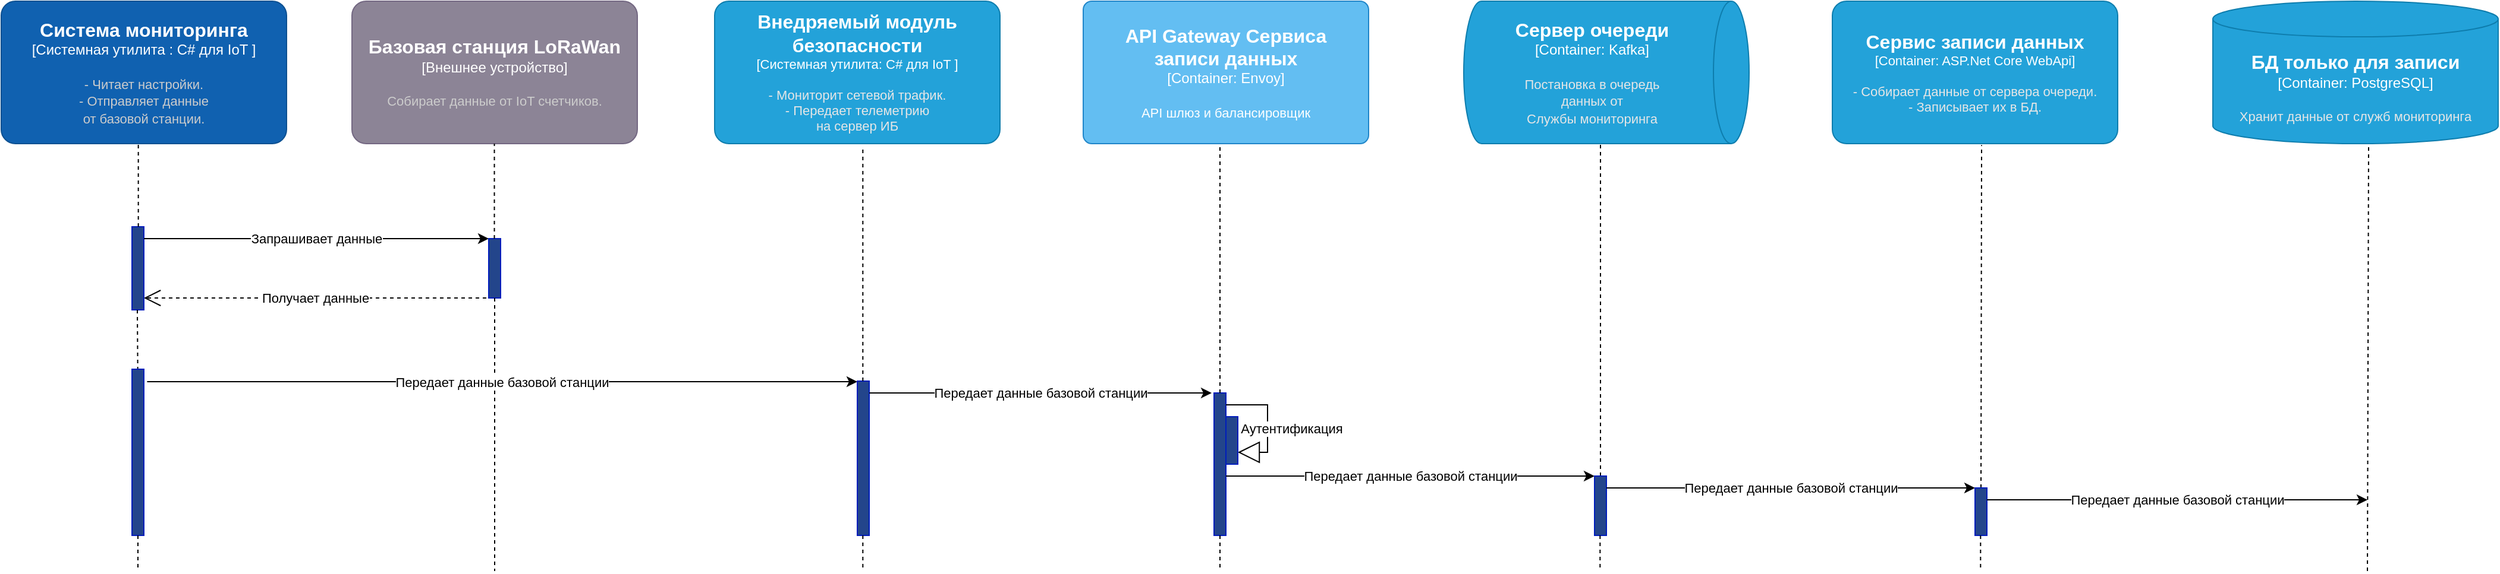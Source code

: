 <mxfile version="26.0.8">
  <diagram name="Страница — 1" id="XT0kT3ckuK0T27cfOW4f">
    <mxGraphModel dx="1434" dy="746" grid="1" gridSize="10" guides="1" tooltips="1" connect="1" arrows="1" fold="1" page="1" pageScale="1" pageWidth="827" pageHeight="1169" math="0" shadow="0">
      <root>
        <mxCell id="0" />
        <mxCell id="1" parent="0" />
        <object placeholders="1" c4Name="Базовая станция LoRaWan" c4Type="Внешнее устройство" c4Description="Собирает данные от IoT счетчиков." label="&lt;font style=&quot;font-size: 16px&quot;&gt;&lt;b&gt;%c4Name%&lt;/b&gt;&lt;/font&gt;&lt;div&gt;[%c4Type%]&lt;/div&gt;&lt;br&gt;&lt;div&gt;&lt;font style=&quot;font-size: 11px&quot;&gt;&lt;font color=&quot;#cccccc&quot;&gt;%c4Description%&lt;/font&gt;&lt;/div&gt;" id="QHbLWkiD5JW66AuetJ-y-1">
          <mxCell style="rounded=1;whiteSpace=wrap;html=1;labelBackgroundColor=none;fillColor=#8C8496;fontColor=#ffffff;align=center;arcSize=10;strokeColor=#736782;metaEdit=1;resizable=0;points=[[0.25,0,0],[0.5,0,0],[0.75,0,0],[1,0.25,0],[1,0.5,0],[1,0.75,0],[0.75,1,0],[0.5,1,0],[0.25,1,0],[0,0.75,0],[0,0.5,0],[0,0.25,0]];" parent="1" vertex="1">
            <mxGeometry x="315" y="40" width="240" height="120" as="geometry" />
          </mxCell>
        </object>
        <object placeholders="1" c4Name="Система мониторинга" c4Type="Системная утилита : C# для IoT " c4Description="- Читает настройки.&#xa;- Отправляет данные&#xa;от базовой станции." label="&lt;font style=&quot;font-size: 16px&quot;&gt;&lt;b&gt;%c4Name%&lt;/b&gt;&lt;/font&gt;&lt;div&gt;[%c4Type%]&lt;/div&gt;&lt;br&gt;&lt;div&gt;&lt;font style=&quot;font-size: 11px&quot;&gt;&lt;font color=&quot;#cccccc&quot;&gt;%c4Description%&lt;/font&gt;&lt;/div&gt;" id="QHbLWkiD5JW66AuetJ-y-2">
          <mxCell style="rounded=1;whiteSpace=wrap;html=1;labelBackgroundColor=none;fillColor=#1061B0;fontColor=#ffffff;align=center;arcSize=10;strokeColor=#0D5091;metaEdit=1;resizable=0;points=[[0.25,0,0],[0.5,0,0],[0.75,0,0],[1,0.25,0],[1,0.5,0],[1,0.75,0],[0.75,1,0],[0.5,1,0],[0.25,1,0],[0,0.75,0],[0,0.5,0],[0,0.25,0]];" parent="1" vertex="1">
            <mxGeometry x="20" y="40" width="240" height="120" as="geometry" />
          </mxCell>
        </object>
        <object placeholders="1" c4Name="Внедряемый модуль безопасности" c4Type="Системная утилита" c4Technology="C# для IoT " c4Description="- Мониторит сетевой трафик.&#xa;- Передает телеметрию&#xa;на сервер ИБ" label="&lt;font style=&quot;font-size: 16px&quot;&gt;&lt;b&gt;%c4Name%&lt;/b&gt;&lt;/font&gt;&lt;div&gt;[%c4Type%: %c4Technology%]&lt;/div&gt;&lt;br&gt;&lt;div&gt;&lt;font style=&quot;font-size: 11px&quot;&gt;&lt;font color=&quot;#E6E6E6&quot;&gt;%c4Description%&lt;/font&gt;&lt;/div&gt;" id="QHbLWkiD5JW66AuetJ-y-3">
          <mxCell style="rounded=1;whiteSpace=wrap;html=1;fontSize=11;labelBackgroundColor=none;fillColor=#23A2D9;fontColor=#ffffff;align=center;arcSize=10;strokeColor=#0E7DAD;metaEdit=1;resizable=0;points=[[0.25,0,0],[0.5,0,0],[0.75,0,0],[1,0.25,0],[1,0.5,0],[1,0.75,0],[0.75,1,0],[0.5,1,0],[0.25,1,0],[0,0.75,0],[0,0.5,0],[0,0.25,0]];" parent="1" vertex="1">
            <mxGeometry x="620" y="40" width="240" height="120" as="geometry" />
          </mxCell>
        </object>
        <object placeholders="1" c4Name="API Gateway Сервиса&#xa;записи данных " c4Type="Container" c4Technology="Envoy" c4Description="API шлюз и балансировщик" label="&lt;font style=&quot;font-size: 16px&quot;&gt;&lt;b&gt;%c4Name%&lt;/b&gt;&lt;/font&gt;&lt;div&gt;[%c4Type%: %c4Technology%]&lt;/div&gt;&lt;br&gt;&lt;div&gt;&lt;font style=&quot;font-size: 11px&quot;&gt;%c4Description%&lt;/font&gt;&lt;/div&gt;" id="QHbLWkiD5JW66AuetJ-y-4">
          <mxCell style="rounded=1;whiteSpace=wrap;html=1;labelBackgroundColor=none;fillColor=#63BEF2;fontColor=#ffffff;align=center;arcSize=6;strokeColor=#2086C9;metaEdit=1;resizable=0;points=[[0.25,0,0],[0.5,0,0],[0.75,0,0],[1,0.25,0],[1,0.5,0],[1,0.75,0],[0.75,1,0],[0.5,1,0],[0.25,1,0],[0,0.75,0],[0,0.5,0],[0,0.25,0]];" parent="1" vertex="1">
            <mxGeometry x="930" y="40" width="240" height="120" as="geometry" />
          </mxCell>
        </object>
        <object placeholders="1" c4Name="Сервер очереди" c4Type="Container" c4Technology="Kafka" c4Description="Постановка в очередь&#xa; данных от&#xa;Службы мониторинга" label="&lt;font style=&quot;font-size: 16px&quot;&gt;&lt;b&gt;%c4Name%&lt;/b&gt;&lt;/font&gt;&lt;div&gt;[%c4Type%:&amp;nbsp;%c4Technology%]&lt;/div&gt;&lt;br&gt;&lt;div&gt;&lt;font style=&quot;font-size: 11px&quot;&gt;&lt;font color=&quot;#E6E6E6&quot;&gt;%c4Description%&lt;/font&gt;&lt;/div&gt;" id="QHbLWkiD5JW66AuetJ-y-5">
          <mxCell style="shape=cylinder3;size=15;direction=south;whiteSpace=wrap;html=1;boundedLbl=1;rounded=0;labelBackgroundColor=none;fillColor=#23A2D9;fontSize=12;fontColor=#ffffff;align=center;strokeColor=#0E7DAD;metaEdit=1;points=[[0.5,0,0],[1,0.25,0],[1,0.5,0],[1,0.75,0],[0.5,1,0],[0,0.75,0],[0,0.5,0],[0,0.25,0]];resizable=0;" parent="1" vertex="1">
            <mxGeometry x="1250" y="40" width="240" height="120" as="geometry" />
          </mxCell>
        </object>
        <object placeholders="1" c4Name="Сервис записи данных" c4Type="Container" c4Technology="ASP.Net Core WebApi" c4Description="- Собирает данные от сервера очереди.&#xa;- Записывает их в БД." label="&lt;font style=&quot;font-size: 16px&quot;&gt;&lt;b&gt;%c4Name%&lt;/b&gt;&lt;/font&gt;&lt;div&gt;[%c4Type%: %c4Technology%]&lt;/div&gt;&lt;br&gt;&lt;div&gt;&lt;font style=&quot;font-size: 11px&quot;&gt;&lt;font color=&quot;#E6E6E6&quot;&gt;%c4Description%&lt;/font&gt;&lt;/div&gt;" id="QHbLWkiD5JW66AuetJ-y-6">
          <mxCell style="rounded=1;whiteSpace=wrap;html=1;fontSize=11;labelBackgroundColor=none;fillColor=#23A2D9;fontColor=#ffffff;align=center;arcSize=10;strokeColor=#0E7DAD;metaEdit=1;resizable=0;points=[[0.25,0,0],[0.5,0,0],[0.75,0,0],[1,0.25,0],[1,0.5,0],[1,0.75,0],[0.75,1,0],[0.5,1,0],[0.25,1,0],[0,0.75,0],[0,0.5,0],[0,0.25,0]];" parent="1" vertex="1">
            <mxGeometry x="1560" y="40" width="240" height="120" as="geometry" />
          </mxCell>
        </object>
        <object placeholders="1" c4Name="БД только для записи" c4Type="Container" c4Technology="PostgreSQL" c4Description="Хранит данные от служб мониторинга" label="&lt;font style=&quot;font-size: 16px&quot;&gt;&lt;b&gt;%c4Name%&lt;/b&gt;&lt;/font&gt;&lt;div&gt;[%c4Type%:&amp;nbsp;%c4Technology%]&lt;/div&gt;&lt;br&gt;&lt;div&gt;&lt;font style=&quot;font-size: 11px&quot;&gt;&lt;font color=&quot;#E6E6E6&quot;&gt;%c4Description%&lt;/font&gt;&lt;/div&gt;" id="QHbLWkiD5JW66AuetJ-y-7">
          <mxCell style="shape=cylinder3;size=15;whiteSpace=wrap;html=1;boundedLbl=1;rounded=0;labelBackgroundColor=none;fillColor=#23A2D9;fontSize=12;fontColor=#ffffff;align=center;strokeColor=#0E7DAD;metaEdit=1;points=[[0.5,0,0],[1,0.25,0],[1,0.5,0],[1,0.75,0],[0.5,1,0],[0,0.75,0],[0,0.5,0],[0,0.25,0]];resizable=0;" parent="1" vertex="1">
            <mxGeometry x="1880" y="40" width="240" height="120" as="geometry" />
          </mxCell>
        </object>
        <mxCell id="QHbLWkiD5JW66AuetJ-y-8" value="" style="html=1;points=[[0,0,0,0,5],[0,1,0,0,-5],[1,0,0,0,5],[1,1,0,0,-5]];perimeter=orthogonalPerimeter;outlineConnect=0;targetShapes=umlLifeline;portConstraint=eastwest;newEdgeStyle={&quot;curved&quot;:0,&quot;rounded&quot;:0};fillColor=light-dark(#23458b, #6db2ff);fontColor=#ffffff;strokeColor=#001DBC;" parent="1" vertex="1">
          <mxGeometry x="130" y="230" width="10" height="70" as="geometry" />
        </mxCell>
        <mxCell id="QHbLWkiD5JW66AuetJ-y-9" value="" style="endArrow=none;dashed=1;html=1;rounded=0;" parent="1" edge="1">
          <mxGeometry width="50" height="50" relative="1" as="geometry">
            <mxPoint x="134.5" y="300.0" as="sourcePoint" />
            <mxPoint x="134.84" y="350" as="targetPoint" />
          </mxGeometry>
        </mxCell>
        <mxCell id="QHbLWkiD5JW66AuetJ-y-10" value="" style="endArrow=none;dashed=1;html=1;rounded=0;entryX=0.5;entryY=1;entryDx=0;entryDy=0;entryPerimeter=0;" parent="1" edge="1">
          <mxGeometry width="50" height="50" relative="1" as="geometry">
            <mxPoint x="135.33" y="230" as="sourcePoint" />
            <mxPoint x="135.33" y="160" as="targetPoint" />
          </mxGeometry>
        </mxCell>
        <mxCell id="QHbLWkiD5JW66AuetJ-y-11" value="" style="endArrow=classic;html=1;rounded=0;" parent="1" edge="1">
          <mxGeometry relative="1" as="geometry">
            <mxPoint x="140" y="240" as="sourcePoint" />
            <mxPoint x="430" y="240" as="targetPoint" />
          </mxGeometry>
        </mxCell>
        <mxCell id="QHbLWkiD5JW66AuetJ-y-12" value="Запрашивает данные" style="edgeLabel;resizable=0;html=1;;align=center;verticalAlign=middle;" parent="QHbLWkiD5JW66AuetJ-y-11" connectable="0" vertex="1">
          <mxGeometry relative="1" as="geometry" />
        </mxCell>
        <mxCell id="QHbLWkiD5JW66AuetJ-y-13" value="" style="html=1;points=[[0,0,0,0,5],[0,1,0,0,-5],[1,0,0,0,5],[1,1,0,0,-5]];perimeter=orthogonalPerimeter;outlineConnect=0;targetShapes=umlLifeline;portConstraint=eastwest;newEdgeStyle={&quot;curved&quot;:0,&quot;rounded&quot;:0};fillColor=light-dark(#23458b, #6db2ff);fontColor=#ffffff;strokeColor=#001DBC;" parent="1" vertex="1">
          <mxGeometry x="430" y="240" width="10" height="50" as="geometry" />
        </mxCell>
        <mxCell id="QHbLWkiD5JW66AuetJ-y-14" value="" style="endArrow=none;dashed=1;html=1;rounded=0;" parent="1" source="QHbLWkiD5JW66AuetJ-y-13" edge="1">
          <mxGeometry width="50" height="50" relative="1" as="geometry">
            <mxPoint x="434.66" y="400.0" as="sourcePoint" />
            <mxPoint x="435" y="520" as="targetPoint" />
          </mxGeometry>
        </mxCell>
        <mxCell id="QHbLWkiD5JW66AuetJ-y-15" value="" style="endArrow=classic;html=1;rounded=0;exitX=1.272;exitY=0.075;exitDx=0;exitDy=0;exitPerimeter=0;" parent="1" source="QHbLWkiD5JW66AuetJ-y-25" target="QHbLWkiD5JW66AuetJ-y-31" edge="1">
          <mxGeometry relative="1" as="geometry">
            <mxPoint x="440" y="360" as="sourcePoint" />
            <mxPoint x="780.0" y="360" as="targetPoint" />
          </mxGeometry>
        </mxCell>
        <mxCell id="QHbLWkiD5JW66AuetJ-y-16" value="Передает данные базовой станции" style="edgeLabel;resizable=0;html=1;;align=center;verticalAlign=middle;" parent="QHbLWkiD5JW66AuetJ-y-15" connectable="0" vertex="1">
          <mxGeometry relative="1" as="geometry" />
        </mxCell>
        <mxCell id="QHbLWkiD5JW66AuetJ-y-17" value="" style="endArrow=none;dashed=1;html=1;rounded=0;entryX=0.5;entryY=1;entryDx=0;entryDy=0;entryPerimeter=0;" parent="1" source="QHbLWkiD5JW66AuetJ-y-13" edge="1">
          <mxGeometry width="50" height="50" relative="1" as="geometry">
            <mxPoint x="434.76" y="230" as="sourcePoint" />
            <mxPoint x="434.76" y="160" as="targetPoint" />
          </mxGeometry>
        </mxCell>
        <mxCell id="QHbLWkiD5JW66AuetJ-y-18" value="" style="html=1;points=[[0,0,0,0,5],[0,1,0,0,-5],[1,0,0,0,5],[1,1,0,0,-5]];perimeter=orthogonalPerimeter;outlineConnect=0;targetShapes=umlLifeline;portConstraint=eastwest;newEdgeStyle={&quot;curved&quot;:0,&quot;rounded&quot;:0};fillColor=light-dark(#23458b, #6db2ff);fontColor=#ffffff;strokeColor=#001DBC;" parent="1" vertex="1">
          <mxGeometry x="1040" y="370" width="10" height="120" as="geometry" />
        </mxCell>
        <mxCell id="QHbLWkiD5JW66AuetJ-y-19" value="" style="endArrow=none;dashed=1;html=1;rounded=0;" parent="1" edge="1">
          <mxGeometry width="50" height="50" relative="1" as="geometry">
            <mxPoint x="1045" y="490" as="sourcePoint" />
            <mxPoint x="1045" y="520" as="targetPoint" />
          </mxGeometry>
        </mxCell>
        <mxCell id="QHbLWkiD5JW66AuetJ-y-20" value="" style="endArrow=classic;html=1;rounded=0;" parent="1" edge="1">
          <mxGeometry relative="1" as="geometry">
            <mxPoint x="1050" y="440" as="sourcePoint" />
            <mxPoint x="1360" y="440" as="targetPoint" />
          </mxGeometry>
        </mxCell>
        <mxCell id="QHbLWkiD5JW66AuetJ-y-21" value="Передает данные базовой станции" style="edgeLabel;resizable=0;html=1;;align=center;verticalAlign=middle;" parent="QHbLWkiD5JW66AuetJ-y-20" connectable="0" vertex="1">
          <mxGeometry relative="1" as="geometry" />
        </mxCell>
        <mxCell id="QHbLWkiD5JW66AuetJ-y-22" value="" style="endArrow=none;dashed=1;html=1;rounded=0;entryX=0.523;entryY=1.014;entryDx=0;entryDy=0;entryPerimeter=0;" parent="1" source="QHbLWkiD5JW66AuetJ-y-18" edge="1">
          <mxGeometry width="50" height="50" relative="1" as="geometry">
            <mxPoint x="1045" y="300" as="sourcePoint" />
            <mxPoint x="1045" y="162" as="targetPoint" />
          </mxGeometry>
        </mxCell>
        <mxCell id="QHbLWkiD5JW66AuetJ-y-23" value="Аутентификация" style="endArrow=block;endSize=16;endFill=0;html=1;rounded=0;" parent="1" edge="1">
          <mxGeometry x="0.1" y="20" width="160" relative="1" as="geometry">
            <mxPoint x="1050" y="380" as="sourcePoint" />
            <mxPoint x="1060" y="420" as="targetPoint" />
            <Array as="points">
              <mxPoint x="1085" y="380" />
              <mxPoint x="1085" y="420" />
            </Array>
            <mxPoint as="offset" />
          </mxGeometry>
        </mxCell>
        <mxCell id="QHbLWkiD5JW66AuetJ-y-24" value="Получает данные" style="endArrow=open;endSize=12;dashed=1;html=1;rounded=0;" parent="1" edge="1">
          <mxGeometry width="160" relative="1" as="geometry">
            <mxPoint x="428" y="290" as="sourcePoint" />
            <mxPoint x="140" y="290" as="targetPoint" />
            <mxPoint as="offset" />
          </mxGeometry>
        </mxCell>
        <mxCell id="QHbLWkiD5JW66AuetJ-y-25" value="" style="html=1;points=[[0,0,0,0,5],[0,1,0,0,-5],[1,0,0,0,5],[1,1,0,0,-5]];perimeter=orthogonalPerimeter;outlineConnect=0;targetShapes=umlLifeline;portConstraint=eastwest;newEdgeStyle={&quot;curved&quot;:0,&quot;rounded&quot;:0};fillColor=light-dark(#23458b, #6db2ff);fontColor=#ffffff;strokeColor=#001DBC;" parent="1" vertex="1">
          <mxGeometry x="130" y="350" width="10" height="140" as="geometry" />
        </mxCell>
        <mxCell id="QHbLWkiD5JW66AuetJ-y-26" value="" style="html=1;points=[[0,0,0,0,5],[0,1,0,0,-5],[1,0,0,0,5],[1,1,0,0,-5]];perimeter=orthogonalPerimeter;outlineConnect=0;targetShapes=umlLifeline;portConstraint=eastwest;newEdgeStyle={&quot;curved&quot;:0,&quot;rounded&quot;:0};fillColor=light-dark(#23458b, #6db2ff);fontColor=#ffffff;strokeColor=#001DBC;" parent="1" vertex="1">
          <mxGeometry x="1050" y="390" width="10" height="40" as="geometry" />
        </mxCell>
        <mxCell id="QHbLWkiD5JW66AuetJ-y-27" value="" style="endArrow=none;dashed=1;html=1;rounded=0;" parent="1" source="QHbLWkiD5JW66AuetJ-y-25" edge="1">
          <mxGeometry width="50" height="50" relative="1" as="geometry">
            <mxPoint x="134.66" y="460" as="sourcePoint" />
            <mxPoint x="135" y="520" as="targetPoint" />
          </mxGeometry>
        </mxCell>
        <mxCell id="QHbLWkiD5JW66AuetJ-y-28" value="" style="endArrow=none;dashed=1;html=1;rounded=0;entryX=0.523;entryY=1.014;entryDx=0;entryDy=0;entryPerimeter=0;" parent="1" edge="1">
          <mxGeometry width="50" height="50" relative="1" as="geometry">
            <mxPoint x="1365" y="440" as="sourcePoint" />
            <mxPoint x="1365" y="160" as="targetPoint" />
          </mxGeometry>
        </mxCell>
        <mxCell id="QHbLWkiD5JW66AuetJ-y-29" value="" style="html=1;points=[[0,0,0,0,5],[0,1,0,0,-5],[1,0,0,0,5],[1,1,0,0,-5]];perimeter=orthogonalPerimeter;outlineConnect=0;targetShapes=umlLifeline;portConstraint=eastwest;newEdgeStyle={&quot;curved&quot;:0,&quot;rounded&quot;:0};fillColor=light-dark(#23458b, #6db2ff);fontColor=#ffffff;strokeColor=#001DBC;" parent="1" vertex="1">
          <mxGeometry x="1360" y="440" width="10" height="50" as="geometry" />
        </mxCell>
        <mxCell id="QHbLWkiD5JW66AuetJ-y-30" value="" style="endArrow=none;dashed=1;html=1;rounded=0;" parent="1" edge="1">
          <mxGeometry width="50" height="50" relative="1" as="geometry">
            <mxPoint x="1364.66" y="490" as="sourcePoint" />
            <mxPoint x="1364.66" y="520" as="targetPoint" />
          </mxGeometry>
        </mxCell>
        <mxCell id="QHbLWkiD5JW66AuetJ-y-31" value="" style="html=1;points=[[0,0,0,0,5],[0,1,0,0,-5],[1,0,0,0,5],[1,1,0,0,-5]];perimeter=orthogonalPerimeter;outlineConnect=0;targetShapes=umlLifeline;portConstraint=eastwest;newEdgeStyle={&quot;curved&quot;:0,&quot;rounded&quot;:0};fillColor=light-dark(#23458b, #6db2ff);fontColor=#ffffff;strokeColor=#001DBC;" parent="1" vertex="1">
          <mxGeometry x="740" y="360" width="10" height="130" as="geometry" />
        </mxCell>
        <mxCell id="QHbLWkiD5JW66AuetJ-y-32" value="" style="endArrow=none;dashed=1;html=1;rounded=0;entryX=0.523;entryY=1.014;entryDx=0;entryDy=0;entryPerimeter=0;" parent="1" edge="1">
          <mxGeometry width="50" height="50" relative="1" as="geometry">
            <mxPoint x="744.66" y="360" as="sourcePoint" />
            <mxPoint x="744.66" y="162" as="targetPoint" />
          </mxGeometry>
        </mxCell>
        <mxCell id="QHbLWkiD5JW66AuetJ-y-33" value="" style="endArrow=classic;html=1;rounded=0;exitX=1.272;exitY=0.075;exitDx=0;exitDy=0;exitPerimeter=0;" parent="1" edge="1">
          <mxGeometry relative="1" as="geometry">
            <mxPoint x="750" y="370" as="sourcePoint" />
            <mxPoint x="1038" y="370" as="targetPoint" />
          </mxGeometry>
        </mxCell>
        <mxCell id="QHbLWkiD5JW66AuetJ-y-34" value="Передает данные базовой станции" style="edgeLabel;resizable=0;html=1;;align=center;verticalAlign=middle;" parent="QHbLWkiD5JW66AuetJ-y-33" connectable="0" vertex="1">
          <mxGeometry relative="1" as="geometry" />
        </mxCell>
        <mxCell id="QHbLWkiD5JW66AuetJ-y-35" value="" style="endArrow=none;dashed=1;html=1;rounded=0;" parent="1" edge="1">
          <mxGeometry width="50" height="50" relative="1" as="geometry">
            <mxPoint x="744.66" y="490" as="sourcePoint" />
            <mxPoint x="744.66" y="520" as="targetPoint" />
          </mxGeometry>
        </mxCell>
        <mxCell id="QHbLWkiD5JW66AuetJ-y-36" value="" style="endArrow=classic;html=1;rounded=0;" parent="1" edge="1">
          <mxGeometry relative="1" as="geometry">
            <mxPoint x="1370" y="450" as="sourcePoint" />
            <mxPoint x="1680" y="450" as="targetPoint" />
          </mxGeometry>
        </mxCell>
        <mxCell id="QHbLWkiD5JW66AuetJ-y-37" value="Передает данные базовой станции" style="edgeLabel;resizable=0;html=1;;align=center;verticalAlign=middle;" parent="QHbLWkiD5JW66AuetJ-y-36" connectable="0" vertex="1">
          <mxGeometry relative="1" as="geometry" />
        </mxCell>
        <mxCell id="QHbLWkiD5JW66AuetJ-y-38" value="" style="endArrow=none;dashed=1;html=1;rounded=0;entryX=0.523;entryY=1.01;entryDx=0;entryDy=0;entryPerimeter=0;" parent="1" target="QHbLWkiD5JW66AuetJ-y-6" edge="1">
          <mxGeometry width="50" height="50" relative="1" as="geometry">
            <mxPoint x="1685" y="450" as="sourcePoint" />
            <mxPoint x="1685" y="170" as="targetPoint" />
          </mxGeometry>
        </mxCell>
        <mxCell id="QHbLWkiD5JW66AuetJ-y-39" value="" style="html=1;points=[[0,0,0,0,5],[0,1,0,0,-5],[1,0,0,0,5],[1,1,0,0,-5]];perimeter=orthogonalPerimeter;outlineConnect=0;targetShapes=umlLifeline;portConstraint=eastwest;newEdgeStyle={&quot;curved&quot;:0,&quot;rounded&quot;:0};fillColor=light-dark(#23458b, #6db2ff);fontColor=#ffffff;strokeColor=#001DBC;" parent="1" vertex="1">
          <mxGeometry x="1680" y="450" width="10" height="40" as="geometry" />
        </mxCell>
        <mxCell id="QHbLWkiD5JW66AuetJ-y-40" value="" style="endArrow=none;dashed=1;html=1;rounded=0;" parent="1" edge="1">
          <mxGeometry width="50" height="50" relative="1" as="geometry">
            <mxPoint x="1684.66" y="490" as="sourcePoint" />
            <mxPoint x="1684.66" y="520" as="targetPoint" />
          </mxGeometry>
        </mxCell>
        <mxCell id="QHbLWkiD5JW66AuetJ-y-41" value="" style="endArrow=none;dashed=1;html=1;rounded=0;entryX=0.523;entryY=1.01;entryDx=0;entryDy=0;entryPerimeter=0;" parent="1" edge="1">
          <mxGeometry width="50" height="50" relative="1" as="geometry">
            <mxPoint x="2010" y="520" as="sourcePoint" />
            <mxPoint x="2011" y="160" as="targetPoint" />
          </mxGeometry>
        </mxCell>
        <mxCell id="QHbLWkiD5JW66AuetJ-y-42" value="" style="endArrow=classic;html=1;rounded=0;" parent="1" edge="1">
          <mxGeometry relative="1" as="geometry">
            <mxPoint x="1690" y="460" as="sourcePoint" />
            <mxPoint x="2010" y="460" as="targetPoint" />
          </mxGeometry>
        </mxCell>
        <mxCell id="QHbLWkiD5JW66AuetJ-y-43" value="Передает данные базовой станции" style="edgeLabel;resizable=0;html=1;;align=center;verticalAlign=middle;" parent="QHbLWkiD5JW66AuetJ-y-42" connectable="0" vertex="1">
          <mxGeometry relative="1" as="geometry" />
        </mxCell>
      </root>
    </mxGraphModel>
  </diagram>
</mxfile>
